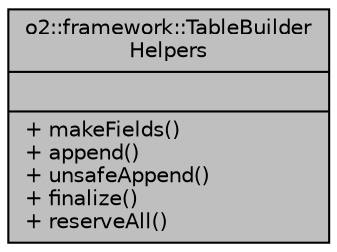 digraph "o2::framework::TableBuilderHelpers"
{
 // INTERACTIVE_SVG=YES
  bgcolor="transparent";
  edge [fontname="Helvetica",fontsize="10",labelfontname="Helvetica",labelfontsize="10"];
  node [fontname="Helvetica",fontsize="10",shape=record];
  Node1 [label="{o2::framework::TableBuilder\lHelpers\n||+ makeFields()\l+ append()\l+ unsafeAppend()\l+ finalize()\l+ reserveAll()\l}",height=0.2,width=0.4,color="black", fillcolor="grey75", style="filled" fontcolor="black"];
}
